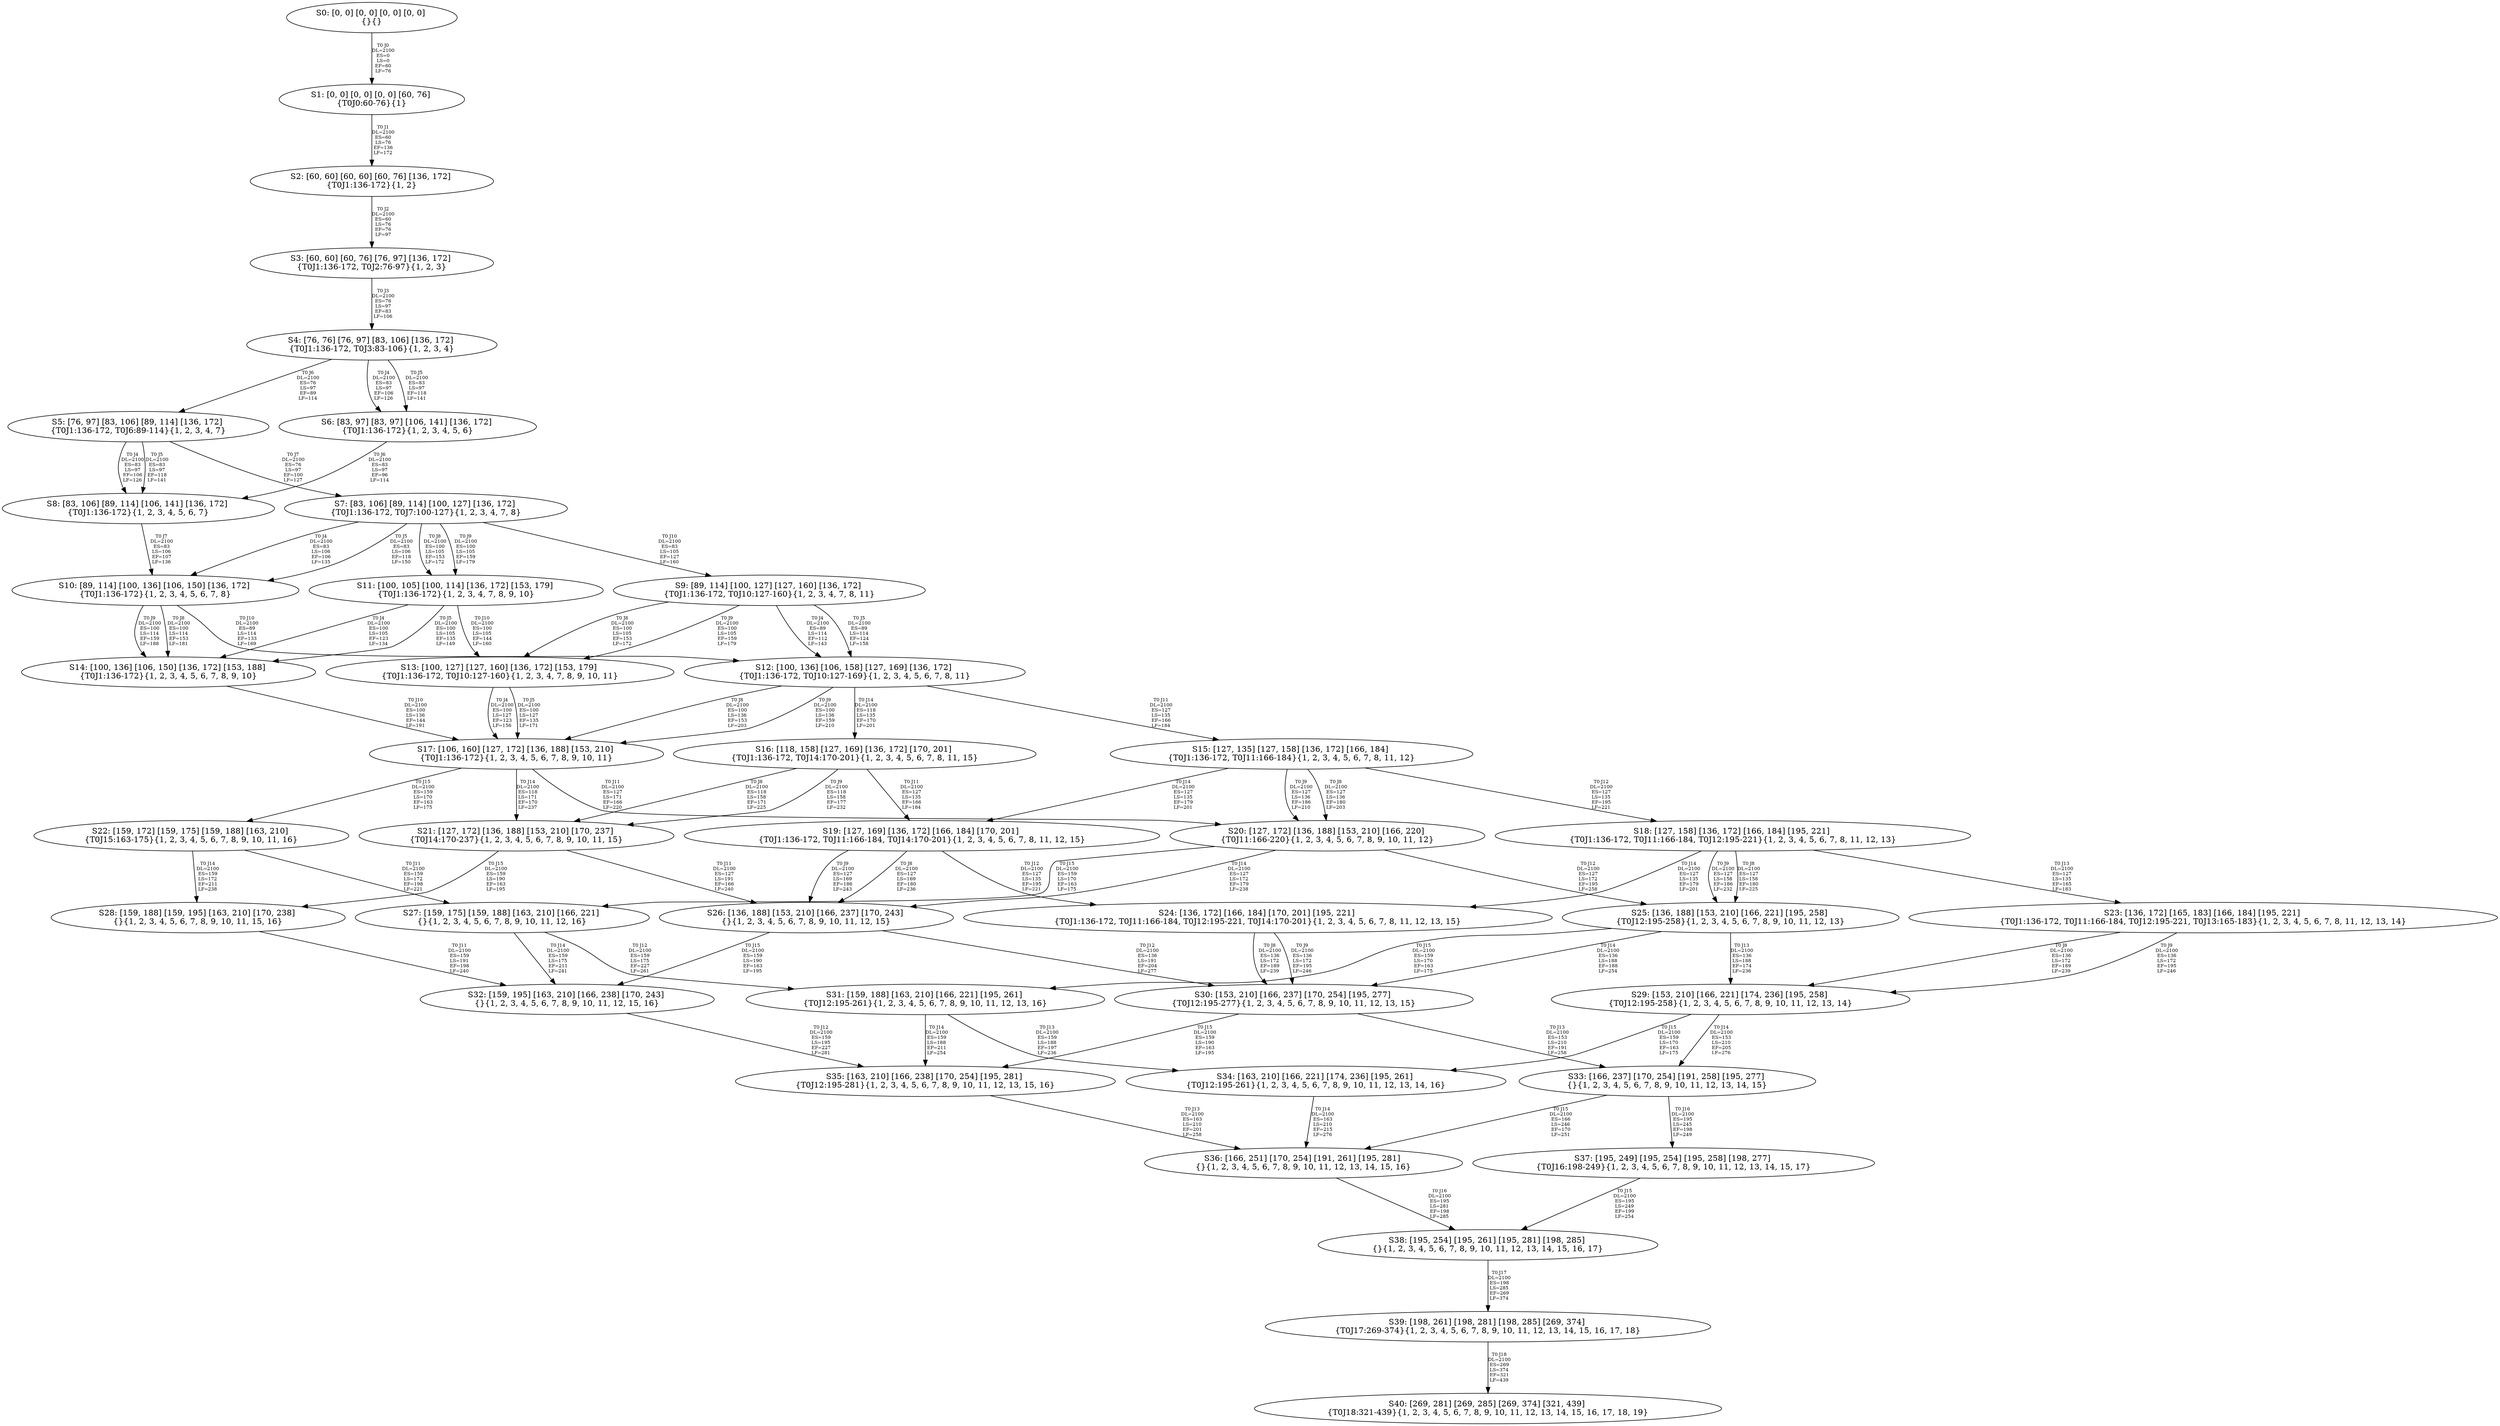 digraph {
	S0[label="S0: [0, 0] [0, 0] [0, 0] [0, 0] \n{}{}"];
	S1[label="S1: [0, 0] [0, 0] [0, 0] [60, 76] \n{T0J0:60-76}{1}"];
	S2[label="S2: [60, 60] [60, 60] [60, 76] [136, 172] \n{T0J1:136-172}{1, 2}"];
	S3[label="S3: [60, 60] [60, 76] [76, 97] [136, 172] \n{T0J1:136-172, T0J2:76-97}{1, 2, 3}"];
	S4[label="S4: [76, 76] [76, 97] [83, 106] [136, 172] \n{T0J1:136-172, T0J3:83-106}{1, 2, 3, 4}"];
	S5[label="S5: [76, 97] [83, 106] [89, 114] [136, 172] \n{T0J1:136-172, T0J6:89-114}{1, 2, 3, 4, 7}"];
	S6[label="S6: [83, 97] [83, 97] [106, 141] [136, 172] \n{T0J1:136-172}{1, 2, 3, 4, 5, 6}"];
	S7[label="S7: [83, 106] [89, 114] [100, 127] [136, 172] \n{T0J1:136-172, T0J7:100-127}{1, 2, 3, 4, 7, 8}"];
	S8[label="S8: [83, 106] [89, 114] [106, 141] [136, 172] \n{T0J1:136-172}{1, 2, 3, 4, 5, 6, 7}"];
	S9[label="S9: [89, 114] [100, 127] [127, 160] [136, 172] \n{T0J1:136-172, T0J10:127-160}{1, 2, 3, 4, 7, 8, 11}"];
	S10[label="S10: [89, 114] [100, 136] [106, 150] [136, 172] \n{T0J1:136-172}{1, 2, 3, 4, 5, 6, 7, 8}"];
	S11[label="S11: [100, 105] [100, 114] [136, 172] [153, 179] \n{T0J1:136-172}{1, 2, 3, 4, 7, 8, 9, 10}"];
	S12[label="S12: [100, 136] [106, 158] [127, 169] [136, 172] \n{T0J1:136-172, T0J10:127-169}{1, 2, 3, 4, 5, 6, 7, 8, 11}"];
	S13[label="S13: [100, 127] [127, 160] [136, 172] [153, 179] \n{T0J1:136-172, T0J10:127-160}{1, 2, 3, 4, 7, 8, 9, 10, 11}"];
	S14[label="S14: [100, 136] [106, 150] [136, 172] [153, 188] \n{T0J1:136-172}{1, 2, 3, 4, 5, 6, 7, 8, 9, 10}"];
	S15[label="S15: [127, 135] [127, 158] [136, 172] [166, 184] \n{T0J1:136-172, T0J11:166-184}{1, 2, 3, 4, 5, 6, 7, 8, 11, 12}"];
	S16[label="S16: [118, 158] [127, 169] [136, 172] [170, 201] \n{T0J1:136-172, T0J14:170-201}{1, 2, 3, 4, 5, 6, 7, 8, 11, 15}"];
	S17[label="S17: [106, 160] [127, 172] [136, 188] [153, 210] \n{T0J1:136-172}{1, 2, 3, 4, 5, 6, 7, 8, 9, 10, 11}"];
	S18[label="S18: [127, 158] [136, 172] [166, 184] [195, 221] \n{T0J1:136-172, T0J11:166-184, T0J12:195-221}{1, 2, 3, 4, 5, 6, 7, 8, 11, 12, 13}"];
	S19[label="S19: [127, 169] [136, 172] [166, 184] [170, 201] \n{T0J1:136-172, T0J11:166-184, T0J14:170-201}{1, 2, 3, 4, 5, 6, 7, 8, 11, 12, 15}"];
	S20[label="S20: [127, 172] [136, 188] [153, 210] [166, 220] \n{T0J11:166-220}{1, 2, 3, 4, 5, 6, 7, 8, 9, 10, 11, 12}"];
	S21[label="S21: [127, 172] [136, 188] [153, 210] [170, 237] \n{T0J14:170-237}{1, 2, 3, 4, 5, 6, 7, 8, 9, 10, 11, 15}"];
	S22[label="S22: [159, 172] [159, 175] [159, 188] [163, 210] \n{T0J15:163-175}{1, 2, 3, 4, 5, 6, 7, 8, 9, 10, 11, 16}"];
	S23[label="S23: [136, 172] [165, 183] [166, 184] [195, 221] \n{T0J1:136-172, T0J11:166-184, T0J12:195-221, T0J13:165-183}{1, 2, 3, 4, 5, 6, 7, 8, 11, 12, 13, 14}"];
	S24[label="S24: [136, 172] [166, 184] [170, 201] [195, 221] \n{T0J1:136-172, T0J11:166-184, T0J12:195-221, T0J14:170-201}{1, 2, 3, 4, 5, 6, 7, 8, 11, 12, 13, 15}"];
	S25[label="S25: [136, 188] [153, 210] [166, 221] [195, 258] \n{T0J12:195-258}{1, 2, 3, 4, 5, 6, 7, 8, 9, 10, 11, 12, 13}"];
	S26[label="S26: [136, 188] [153, 210] [166, 237] [170, 243] \n{}{1, 2, 3, 4, 5, 6, 7, 8, 9, 10, 11, 12, 15}"];
	S27[label="S27: [159, 175] [159, 188] [163, 210] [166, 221] \n{}{1, 2, 3, 4, 5, 6, 7, 8, 9, 10, 11, 12, 16}"];
	S28[label="S28: [159, 188] [159, 195] [163, 210] [170, 238] \n{}{1, 2, 3, 4, 5, 6, 7, 8, 9, 10, 11, 15, 16}"];
	S29[label="S29: [153, 210] [166, 221] [174, 236] [195, 258] \n{T0J12:195-258}{1, 2, 3, 4, 5, 6, 7, 8, 9, 10, 11, 12, 13, 14}"];
	S30[label="S30: [153, 210] [166, 237] [170, 254] [195, 277] \n{T0J12:195-277}{1, 2, 3, 4, 5, 6, 7, 8, 9, 10, 11, 12, 13, 15}"];
	S31[label="S31: [159, 188] [163, 210] [166, 221] [195, 261] \n{T0J12:195-261}{1, 2, 3, 4, 5, 6, 7, 8, 9, 10, 11, 12, 13, 16}"];
	S32[label="S32: [159, 195] [163, 210] [166, 238] [170, 243] \n{}{1, 2, 3, 4, 5, 6, 7, 8, 9, 10, 11, 12, 15, 16}"];
	S33[label="S33: [166, 237] [170, 254] [191, 258] [195, 277] \n{}{1, 2, 3, 4, 5, 6, 7, 8, 9, 10, 11, 12, 13, 14, 15}"];
	S34[label="S34: [163, 210] [166, 221] [174, 236] [195, 261] \n{T0J12:195-261}{1, 2, 3, 4, 5, 6, 7, 8, 9, 10, 11, 12, 13, 14, 16}"];
	S35[label="S35: [163, 210] [166, 238] [170, 254] [195, 281] \n{T0J12:195-281}{1, 2, 3, 4, 5, 6, 7, 8, 9, 10, 11, 12, 13, 15, 16}"];
	S36[label="S36: [166, 251] [170, 254] [191, 261] [195, 281] \n{}{1, 2, 3, 4, 5, 6, 7, 8, 9, 10, 11, 12, 13, 14, 15, 16}"];
	S37[label="S37: [195, 249] [195, 254] [195, 258] [198, 277] \n{T0J16:198-249}{1, 2, 3, 4, 5, 6, 7, 8, 9, 10, 11, 12, 13, 14, 15, 17}"];
	S38[label="S38: [195, 254] [195, 261] [195, 281] [198, 285] \n{}{1, 2, 3, 4, 5, 6, 7, 8, 9, 10, 11, 12, 13, 14, 15, 16, 17}"];
	S39[label="S39: [198, 261] [198, 281] [198, 285] [269, 374] \n{T0J17:269-374}{1, 2, 3, 4, 5, 6, 7, 8, 9, 10, 11, 12, 13, 14, 15, 16, 17, 18}"];
	S40[label="S40: [269, 281] [269, 285] [269, 374] [321, 439] \n{T0J18:321-439}{1, 2, 3, 4, 5, 6, 7, 8, 9, 10, 11, 12, 13, 14, 15, 16, 17, 18, 19}"];
	S0 -> S1[label="T0 J0\nDL=2100\nES=0\nLS=0\nEF=60\nLF=76",fontsize=8];
	S1 -> S2[label="T0 J1\nDL=2100\nES=60\nLS=76\nEF=136\nLF=172",fontsize=8];
	S2 -> S3[label="T0 J2\nDL=2100\nES=60\nLS=76\nEF=76\nLF=97",fontsize=8];
	S3 -> S4[label="T0 J3\nDL=2100\nES=76\nLS=97\nEF=83\nLF=106",fontsize=8];
	S4 -> S6[label="T0 J4\nDL=2100\nES=83\nLS=97\nEF=106\nLF=126",fontsize=8];
	S4 -> S6[label="T0 J5\nDL=2100\nES=83\nLS=97\nEF=118\nLF=141",fontsize=8];
	S4 -> S5[label="T0 J6\nDL=2100\nES=76\nLS=97\nEF=89\nLF=114",fontsize=8];
	S5 -> S8[label="T0 J4\nDL=2100\nES=83\nLS=97\nEF=106\nLF=126",fontsize=8];
	S5 -> S8[label="T0 J5\nDL=2100\nES=83\nLS=97\nEF=118\nLF=141",fontsize=8];
	S5 -> S7[label="T0 J7\nDL=2100\nES=76\nLS=97\nEF=100\nLF=127",fontsize=8];
	S6 -> S8[label="T0 J6\nDL=2100\nES=83\nLS=97\nEF=96\nLF=114",fontsize=8];
	S7 -> S10[label="T0 J4\nDL=2100\nES=83\nLS=106\nEF=106\nLF=135",fontsize=8];
	S7 -> S10[label="T0 J5\nDL=2100\nES=83\nLS=106\nEF=118\nLF=150",fontsize=8];
	S7 -> S11[label="T0 J8\nDL=2100\nES=100\nLS=105\nEF=153\nLF=172",fontsize=8];
	S7 -> S11[label="T0 J9\nDL=2100\nES=100\nLS=105\nEF=159\nLF=179",fontsize=8];
	S7 -> S9[label="T0 J10\nDL=2100\nES=83\nLS=105\nEF=127\nLF=160",fontsize=8];
	S8 -> S10[label="T0 J7\nDL=2100\nES=83\nLS=106\nEF=107\nLF=136",fontsize=8];
	S9 -> S12[label="T0 J4\nDL=2100\nES=89\nLS=114\nEF=112\nLF=143",fontsize=8];
	S9 -> S12[label="T0 J5\nDL=2100\nES=89\nLS=114\nEF=124\nLF=158",fontsize=8];
	S9 -> S13[label="T0 J8\nDL=2100\nES=100\nLS=105\nEF=153\nLF=172",fontsize=8];
	S9 -> S13[label="T0 J9\nDL=2100\nES=100\nLS=105\nEF=159\nLF=179",fontsize=8];
	S10 -> S14[label="T0 J8\nDL=2100\nES=100\nLS=114\nEF=153\nLF=181",fontsize=8];
	S10 -> S14[label="T0 J9\nDL=2100\nES=100\nLS=114\nEF=159\nLF=188",fontsize=8];
	S10 -> S12[label="T0 J10\nDL=2100\nES=89\nLS=114\nEF=133\nLF=169",fontsize=8];
	S11 -> S14[label="T0 J4\nDL=2100\nES=100\nLS=105\nEF=123\nLF=134",fontsize=8];
	S11 -> S14[label="T0 J5\nDL=2100\nES=100\nLS=105\nEF=135\nLF=149",fontsize=8];
	S11 -> S13[label="T0 J10\nDL=2100\nES=100\nLS=105\nEF=144\nLF=160",fontsize=8];
	S12 -> S17[label="T0 J8\nDL=2100\nES=100\nLS=136\nEF=153\nLF=203",fontsize=8];
	S12 -> S17[label="T0 J9\nDL=2100\nES=100\nLS=136\nEF=159\nLF=210",fontsize=8];
	S12 -> S15[label="T0 J11\nDL=2100\nES=127\nLS=135\nEF=166\nLF=184",fontsize=8];
	S12 -> S16[label="T0 J14\nDL=2100\nES=118\nLS=135\nEF=170\nLF=201",fontsize=8];
	S13 -> S17[label="T0 J4\nDL=2100\nES=100\nLS=127\nEF=123\nLF=156",fontsize=8];
	S13 -> S17[label="T0 J5\nDL=2100\nES=100\nLS=127\nEF=135\nLF=171",fontsize=8];
	S14 -> S17[label="T0 J10\nDL=2100\nES=100\nLS=136\nEF=144\nLF=191",fontsize=8];
	S15 -> S20[label="T0 J8\nDL=2100\nES=127\nLS=136\nEF=180\nLF=203",fontsize=8];
	S15 -> S20[label="T0 J9\nDL=2100\nES=127\nLS=136\nEF=186\nLF=210",fontsize=8];
	S15 -> S18[label="T0 J12\nDL=2100\nES=127\nLS=135\nEF=195\nLF=221",fontsize=8];
	S15 -> S19[label="T0 J14\nDL=2100\nES=127\nLS=135\nEF=179\nLF=201",fontsize=8];
	S16 -> S21[label="T0 J8\nDL=2100\nES=118\nLS=158\nEF=171\nLF=225",fontsize=8];
	S16 -> S21[label="T0 J9\nDL=2100\nES=118\nLS=158\nEF=177\nLF=232",fontsize=8];
	S16 -> S19[label="T0 J11\nDL=2100\nES=127\nLS=135\nEF=166\nLF=184",fontsize=8];
	S17 -> S20[label="T0 J11\nDL=2100\nES=127\nLS=171\nEF=166\nLF=220",fontsize=8];
	S17 -> S21[label="T0 J14\nDL=2100\nES=118\nLS=171\nEF=170\nLF=237",fontsize=8];
	S17 -> S22[label="T0 J15\nDL=2100\nES=159\nLS=170\nEF=163\nLF=175",fontsize=8];
	S18 -> S25[label="T0 J8\nDL=2100\nES=127\nLS=158\nEF=180\nLF=225",fontsize=8];
	S18 -> S25[label="T0 J9\nDL=2100\nES=127\nLS=158\nEF=186\nLF=232",fontsize=8];
	S18 -> S23[label="T0 J13\nDL=2100\nES=127\nLS=135\nEF=165\nLF=183",fontsize=8];
	S18 -> S24[label="T0 J14\nDL=2100\nES=127\nLS=135\nEF=179\nLF=201",fontsize=8];
	S19 -> S26[label="T0 J8\nDL=2100\nES=127\nLS=169\nEF=180\nLF=236",fontsize=8];
	S19 -> S26[label="T0 J9\nDL=2100\nES=127\nLS=169\nEF=186\nLF=243",fontsize=8];
	S19 -> S24[label="T0 J12\nDL=2100\nES=127\nLS=135\nEF=195\nLF=221",fontsize=8];
	S20 -> S25[label="T0 J12\nDL=2100\nES=127\nLS=172\nEF=195\nLF=258",fontsize=8];
	S20 -> S26[label="T0 J14\nDL=2100\nES=127\nLS=172\nEF=179\nLF=238",fontsize=8];
	S20 -> S27[label="T0 J15\nDL=2100\nES=159\nLS=170\nEF=163\nLF=175",fontsize=8];
	S21 -> S26[label="T0 J11\nDL=2100\nES=127\nLS=191\nEF=166\nLF=240",fontsize=8];
	S21 -> S28[label="T0 J15\nDL=2100\nES=159\nLS=190\nEF=163\nLF=195",fontsize=8];
	S22 -> S27[label="T0 J11\nDL=2100\nES=159\nLS=172\nEF=198\nLF=221",fontsize=8];
	S22 -> S28[label="T0 J14\nDL=2100\nES=159\nLS=172\nEF=211\nLF=238",fontsize=8];
	S23 -> S29[label="T0 J8\nDL=2100\nES=136\nLS=172\nEF=189\nLF=239",fontsize=8];
	S23 -> S29[label="T0 J9\nDL=2100\nES=136\nLS=172\nEF=195\nLF=246",fontsize=8];
	S24 -> S30[label="T0 J8\nDL=2100\nES=136\nLS=172\nEF=189\nLF=239",fontsize=8];
	S24 -> S30[label="T0 J9\nDL=2100\nES=136\nLS=172\nEF=195\nLF=246",fontsize=8];
	S25 -> S29[label="T0 J13\nDL=2100\nES=136\nLS=188\nEF=174\nLF=236",fontsize=8];
	S25 -> S30[label="T0 J14\nDL=2100\nES=136\nLS=188\nEF=188\nLF=254",fontsize=8];
	S25 -> S31[label="T0 J15\nDL=2100\nES=159\nLS=170\nEF=163\nLF=175",fontsize=8];
	S26 -> S30[label="T0 J12\nDL=2100\nES=136\nLS=191\nEF=204\nLF=277",fontsize=8];
	S26 -> S32[label="T0 J15\nDL=2100\nES=159\nLS=190\nEF=163\nLF=195",fontsize=8];
	S27 -> S31[label="T0 J12\nDL=2100\nES=159\nLS=175\nEF=227\nLF=261",fontsize=8];
	S27 -> S32[label="T0 J14\nDL=2100\nES=159\nLS=175\nEF=211\nLF=241",fontsize=8];
	S28 -> S32[label="T0 J11\nDL=2100\nES=159\nLS=191\nEF=198\nLF=240",fontsize=8];
	S29 -> S33[label="T0 J14\nDL=2100\nES=153\nLS=210\nEF=205\nLF=276",fontsize=8];
	S29 -> S34[label="T0 J15\nDL=2100\nES=159\nLS=170\nEF=163\nLF=175",fontsize=8];
	S30 -> S33[label="T0 J13\nDL=2100\nES=153\nLS=210\nEF=191\nLF=258",fontsize=8];
	S30 -> S35[label="T0 J15\nDL=2100\nES=159\nLS=190\nEF=163\nLF=195",fontsize=8];
	S31 -> S34[label="T0 J13\nDL=2100\nES=159\nLS=188\nEF=197\nLF=236",fontsize=8];
	S31 -> S35[label="T0 J14\nDL=2100\nES=159\nLS=188\nEF=211\nLF=254",fontsize=8];
	S32 -> S35[label="T0 J12\nDL=2100\nES=159\nLS=195\nEF=227\nLF=281",fontsize=8];
	S33 -> S36[label="T0 J15\nDL=2100\nES=166\nLS=246\nEF=170\nLF=251",fontsize=8];
	S33 -> S37[label="T0 J16\nDL=2100\nES=195\nLS=245\nEF=198\nLF=249",fontsize=8];
	S34 -> S36[label="T0 J14\nDL=2100\nES=163\nLS=210\nEF=215\nLF=276",fontsize=8];
	S35 -> S36[label="T0 J13\nDL=2100\nES=163\nLS=210\nEF=201\nLF=258",fontsize=8];
	S36 -> S38[label="T0 J16\nDL=2100\nES=195\nLS=281\nEF=198\nLF=285",fontsize=8];
	S37 -> S38[label="T0 J15\nDL=2100\nES=195\nLS=249\nEF=199\nLF=254",fontsize=8];
	S38 -> S39[label="T0 J17\nDL=2100\nES=198\nLS=285\nEF=269\nLF=374",fontsize=8];
	S39 -> S40[label="T0 J18\nDL=2100\nES=269\nLS=374\nEF=321\nLF=439",fontsize=8];
}
